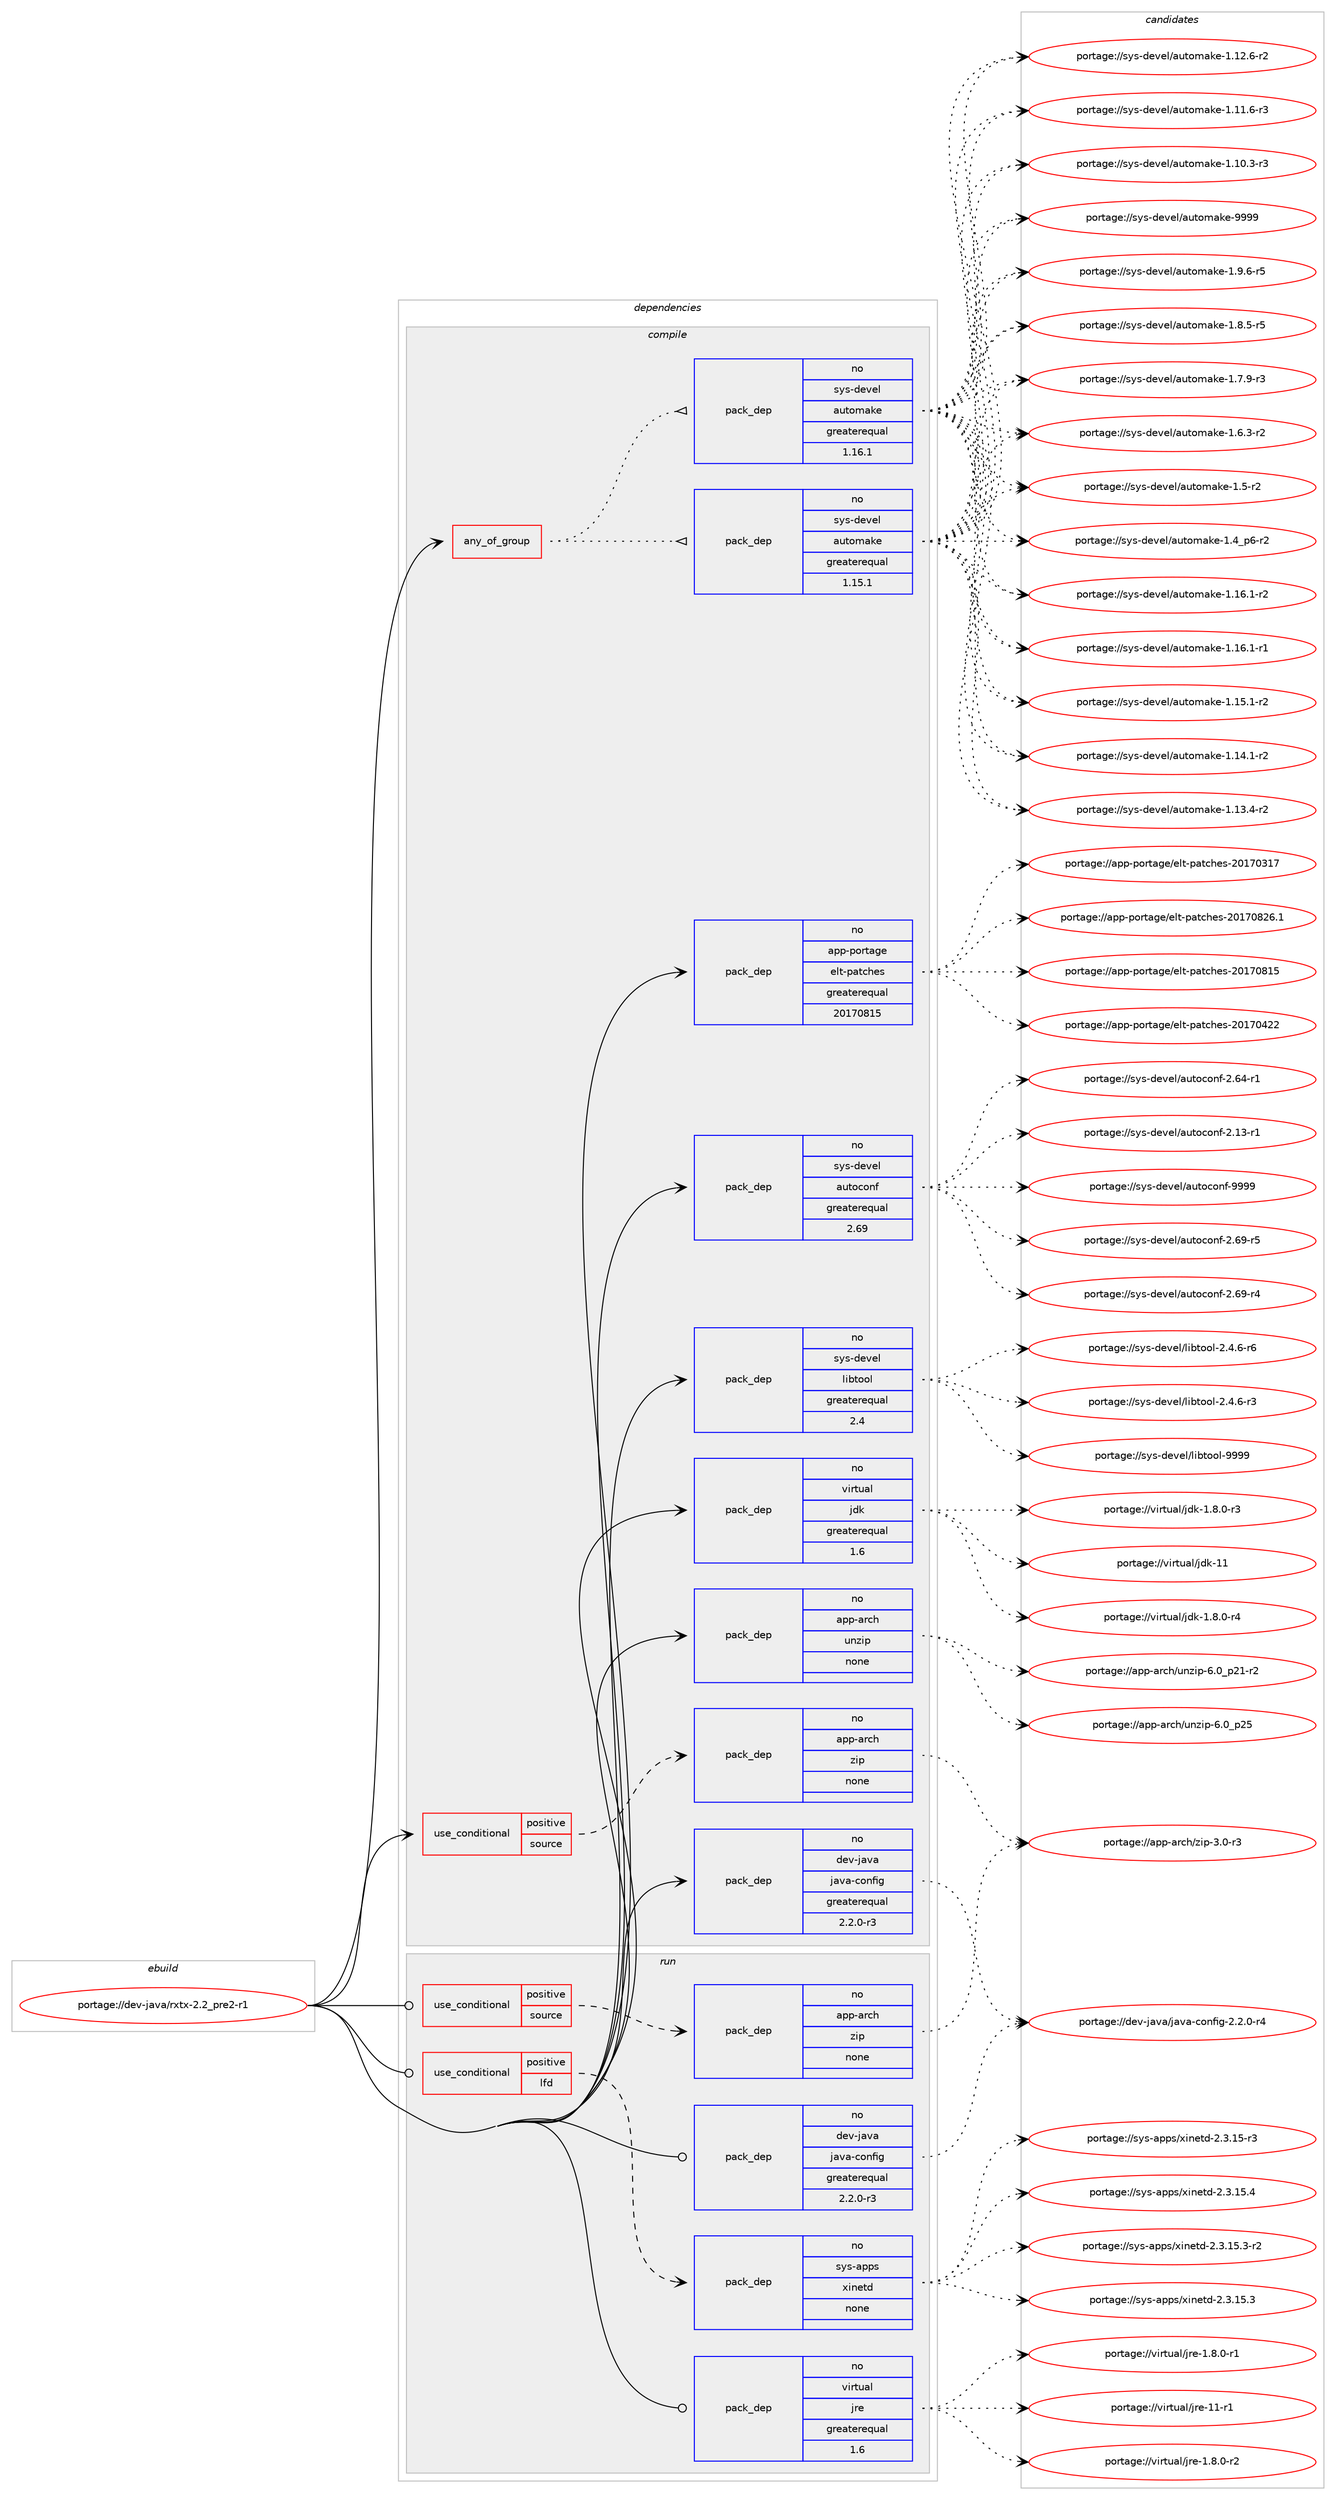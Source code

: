 digraph prolog {

# *************
# Graph options
# *************

newrank=true;
concentrate=true;
compound=true;
graph [rankdir=LR,fontname=Helvetica,fontsize=10,ranksep=1.5];#, ranksep=2.5, nodesep=0.2];
edge  [arrowhead=vee];
node  [fontname=Helvetica,fontsize=10];

# **********
# The ebuild
# **********

subgraph cluster_leftcol {
color=gray;
rank=same;
label=<<i>ebuild</i>>;
id [label="portage://dev-java/rxtx-2.2_pre2-r1", color=red, width=4, href="../dev-java/rxtx-2.2_pre2-r1.svg"];
}

# ****************
# The dependencies
# ****************

subgraph cluster_midcol {
color=gray;
label=<<i>dependencies</i>>;
subgraph cluster_compile {
fillcolor="#eeeeee";
style=filled;
label=<<i>compile</i>>;
subgraph any5360 {
dependency526444 [label=<<TABLE BORDER="0" CELLBORDER="1" CELLSPACING="0" CELLPADDING="4"><TR><TD CELLPADDING="10">any_of_group</TD></TR></TABLE>>, shape=none, color=red];subgraph pack391568 {
dependency526445 [label=<<TABLE BORDER="0" CELLBORDER="1" CELLSPACING="0" CELLPADDING="4" WIDTH="220"><TR><TD ROWSPAN="6" CELLPADDING="30">pack_dep</TD></TR><TR><TD WIDTH="110">no</TD></TR><TR><TD>sys-devel</TD></TR><TR><TD>automake</TD></TR><TR><TD>greaterequal</TD></TR><TR><TD>1.16.1</TD></TR></TABLE>>, shape=none, color=blue];
}
dependency526444:e -> dependency526445:w [weight=20,style="dotted",arrowhead="oinv"];
subgraph pack391569 {
dependency526446 [label=<<TABLE BORDER="0" CELLBORDER="1" CELLSPACING="0" CELLPADDING="4" WIDTH="220"><TR><TD ROWSPAN="6" CELLPADDING="30">pack_dep</TD></TR><TR><TD WIDTH="110">no</TD></TR><TR><TD>sys-devel</TD></TR><TR><TD>automake</TD></TR><TR><TD>greaterequal</TD></TR><TR><TD>1.15.1</TD></TR></TABLE>>, shape=none, color=blue];
}
dependency526444:e -> dependency526446:w [weight=20,style="dotted",arrowhead="oinv"];
}
id:e -> dependency526444:w [weight=20,style="solid",arrowhead="vee"];
subgraph cond129279 {
dependency526447 [label=<<TABLE BORDER="0" CELLBORDER="1" CELLSPACING="0" CELLPADDING="4"><TR><TD ROWSPAN="3" CELLPADDING="10">use_conditional</TD></TR><TR><TD>positive</TD></TR><TR><TD>source</TD></TR></TABLE>>, shape=none, color=red];
subgraph pack391570 {
dependency526448 [label=<<TABLE BORDER="0" CELLBORDER="1" CELLSPACING="0" CELLPADDING="4" WIDTH="220"><TR><TD ROWSPAN="6" CELLPADDING="30">pack_dep</TD></TR><TR><TD WIDTH="110">no</TD></TR><TR><TD>app-arch</TD></TR><TR><TD>zip</TD></TR><TR><TD>none</TD></TR><TR><TD></TD></TR></TABLE>>, shape=none, color=blue];
}
dependency526447:e -> dependency526448:w [weight=20,style="dashed",arrowhead="vee"];
}
id:e -> dependency526447:w [weight=20,style="solid",arrowhead="vee"];
subgraph pack391571 {
dependency526449 [label=<<TABLE BORDER="0" CELLBORDER="1" CELLSPACING="0" CELLPADDING="4" WIDTH="220"><TR><TD ROWSPAN="6" CELLPADDING="30">pack_dep</TD></TR><TR><TD WIDTH="110">no</TD></TR><TR><TD>app-arch</TD></TR><TR><TD>unzip</TD></TR><TR><TD>none</TD></TR><TR><TD></TD></TR></TABLE>>, shape=none, color=blue];
}
id:e -> dependency526449:w [weight=20,style="solid",arrowhead="vee"];
subgraph pack391572 {
dependency526450 [label=<<TABLE BORDER="0" CELLBORDER="1" CELLSPACING="0" CELLPADDING="4" WIDTH="220"><TR><TD ROWSPAN="6" CELLPADDING="30">pack_dep</TD></TR><TR><TD WIDTH="110">no</TD></TR><TR><TD>app-portage</TD></TR><TR><TD>elt-patches</TD></TR><TR><TD>greaterequal</TD></TR><TR><TD>20170815</TD></TR></TABLE>>, shape=none, color=blue];
}
id:e -> dependency526450:w [weight=20,style="solid",arrowhead="vee"];
subgraph pack391573 {
dependency526451 [label=<<TABLE BORDER="0" CELLBORDER="1" CELLSPACING="0" CELLPADDING="4" WIDTH="220"><TR><TD ROWSPAN="6" CELLPADDING="30">pack_dep</TD></TR><TR><TD WIDTH="110">no</TD></TR><TR><TD>dev-java</TD></TR><TR><TD>java-config</TD></TR><TR><TD>greaterequal</TD></TR><TR><TD>2.2.0-r3</TD></TR></TABLE>>, shape=none, color=blue];
}
id:e -> dependency526451:w [weight=20,style="solid",arrowhead="vee"];
subgraph pack391574 {
dependency526452 [label=<<TABLE BORDER="0" CELLBORDER="1" CELLSPACING="0" CELLPADDING="4" WIDTH="220"><TR><TD ROWSPAN="6" CELLPADDING="30">pack_dep</TD></TR><TR><TD WIDTH="110">no</TD></TR><TR><TD>sys-devel</TD></TR><TR><TD>autoconf</TD></TR><TR><TD>greaterequal</TD></TR><TR><TD>2.69</TD></TR></TABLE>>, shape=none, color=blue];
}
id:e -> dependency526452:w [weight=20,style="solid",arrowhead="vee"];
subgraph pack391575 {
dependency526453 [label=<<TABLE BORDER="0" CELLBORDER="1" CELLSPACING="0" CELLPADDING="4" WIDTH="220"><TR><TD ROWSPAN="6" CELLPADDING="30">pack_dep</TD></TR><TR><TD WIDTH="110">no</TD></TR><TR><TD>sys-devel</TD></TR><TR><TD>libtool</TD></TR><TR><TD>greaterequal</TD></TR><TR><TD>2.4</TD></TR></TABLE>>, shape=none, color=blue];
}
id:e -> dependency526453:w [weight=20,style="solid",arrowhead="vee"];
subgraph pack391576 {
dependency526454 [label=<<TABLE BORDER="0" CELLBORDER="1" CELLSPACING="0" CELLPADDING="4" WIDTH="220"><TR><TD ROWSPAN="6" CELLPADDING="30">pack_dep</TD></TR><TR><TD WIDTH="110">no</TD></TR><TR><TD>virtual</TD></TR><TR><TD>jdk</TD></TR><TR><TD>greaterequal</TD></TR><TR><TD>1.6</TD></TR></TABLE>>, shape=none, color=blue];
}
id:e -> dependency526454:w [weight=20,style="solid",arrowhead="vee"];
}
subgraph cluster_compileandrun {
fillcolor="#eeeeee";
style=filled;
label=<<i>compile and run</i>>;
}
subgraph cluster_run {
fillcolor="#eeeeee";
style=filled;
label=<<i>run</i>>;
subgraph cond129280 {
dependency526455 [label=<<TABLE BORDER="0" CELLBORDER="1" CELLSPACING="0" CELLPADDING="4"><TR><TD ROWSPAN="3" CELLPADDING="10">use_conditional</TD></TR><TR><TD>positive</TD></TR><TR><TD>lfd</TD></TR></TABLE>>, shape=none, color=red];
subgraph pack391577 {
dependency526456 [label=<<TABLE BORDER="0" CELLBORDER="1" CELLSPACING="0" CELLPADDING="4" WIDTH="220"><TR><TD ROWSPAN="6" CELLPADDING="30">pack_dep</TD></TR><TR><TD WIDTH="110">no</TD></TR><TR><TD>sys-apps</TD></TR><TR><TD>xinetd</TD></TR><TR><TD>none</TD></TR><TR><TD></TD></TR></TABLE>>, shape=none, color=blue];
}
dependency526455:e -> dependency526456:w [weight=20,style="dashed",arrowhead="vee"];
}
id:e -> dependency526455:w [weight=20,style="solid",arrowhead="odot"];
subgraph cond129281 {
dependency526457 [label=<<TABLE BORDER="0" CELLBORDER="1" CELLSPACING="0" CELLPADDING="4"><TR><TD ROWSPAN="3" CELLPADDING="10">use_conditional</TD></TR><TR><TD>positive</TD></TR><TR><TD>source</TD></TR></TABLE>>, shape=none, color=red];
subgraph pack391578 {
dependency526458 [label=<<TABLE BORDER="0" CELLBORDER="1" CELLSPACING="0" CELLPADDING="4" WIDTH="220"><TR><TD ROWSPAN="6" CELLPADDING="30">pack_dep</TD></TR><TR><TD WIDTH="110">no</TD></TR><TR><TD>app-arch</TD></TR><TR><TD>zip</TD></TR><TR><TD>none</TD></TR><TR><TD></TD></TR></TABLE>>, shape=none, color=blue];
}
dependency526457:e -> dependency526458:w [weight=20,style="dashed",arrowhead="vee"];
}
id:e -> dependency526457:w [weight=20,style="solid",arrowhead="odot"];
subgraph pack391579 {
dependency526459 [label=<<TABLE BORDER="0" CELLBORDER="1" CELLSPACING="0" CELLPADDING="4" WIDTH="220"><TR><TD ROWSPAN="6" CELLPADDING="30">pack_dep</TD></TR><TR><TD WIDTH="110">no</TD></TR><TR><TD>dev-java</TD></TR><TR><TD>java-config</TD></TR><TR><TD>greaterequal</TD></TR><TR><TD>2.2.0-r3</TD></TR></TABLE>>, shape=none, color=blue];
}
id:e -> dependency526459:w [weight=20,style="solid",arrowhead="odot"];
subgraph pack391580 {
dependency526460 [label=<<TABLE BORDER="0" CELLBORDER="1" CELLSPACING="0" CELLPADDING="4" WIDTH="220"><TR><TD ROWSPAN="6" CELLPADDING="30">pack_dep</TD></TR><TR><TD WIDTH="110">no</TD></TR><TR><TD>virtual</TD></TR><TR><TD>jre</TD></TR><TR><TD>greaterequal</TD></TR><TR><TD>1.6</TD></TR></TABLE>>, shape=none, color=blue];
}
id:e -> dependency526460:w [weight=20,style="solid",arrowhead="odot"];
}
}

# **************
# The candidates
# **************

subgraph cluster_choices {
rank=same;
color=gray;
label=<<i>candidates</i>>;

subgraph choice391568 {
color=black;
nodesep=1;
choice115121115451001011181011084797117116111109971071014557575757 [label="portage://sys-devel/automake-9999", color=red, width=4,href="../sys-devel/automake-9999.svg"];
choice115121115451001011181011084797117116111109971071014549465746544511453 [label="portage://sys-devel/automake-1.9.6-r5", color=red, width=4,href="../sys-devel/automake-1.9.6-r5.svg"];
choice115121115451001011181011084797117116111109971071014549465646534511453 [label="portage://sys-devel/automake-1.8.5-r5", color=red, width=4,href="../sys-devel/automake-1.8.5-r5.svg"];
choice115121115451001011181011084797117116111109971071014549465546574511451 [label="portage://sys-devel/automake-1.7.9-r3", color=red, width=4,href="../sys-devel/automake-1.7.9-r3.svg"];
choice115121115451001011181011084797117116111109971071014549465446514511450 [label="portage://sys-devel/automake-1.6.3-r2", color=red, width=4,href="../sys-devel/automake-1.6.3-r2.svg"];
choice11512111545100101118101108479711711611110997107101454946534511450 [label="portage://sys-devel/automake-1.5-r2", color=red, width=4,href="../sys-devel/automake-1.5-r2.svg"];
choice115121115451001011181011084797117116111109971071014549465295112544511450 [label="portage://sys-devel/automake-1.4_p6-r2", color=red, width=4,href="../sys-devel/automake-1.4_p6-r2.svg"];
choice11512111545100101118101108479711711611110997107101454946495446494511450 [label="portage://sys-devel/automake-1.16.1-r2", color=red, width=4,href="../sys-devel/automake-1.16.1-r2.svg"];
choice11512111545100101118101108479711711611110997107101454946495446494511449 [label="portage://sys-devel/automake-1.16.1-r1", color=red, width=4,href="../sys-devel/automake-1.16.1-r1.svg"];
choice11512111545100101118101108479711711611110997107101454946495346494511450 [label="portage://sys-devel/automake-1.15.1-r2", color=red, width=4,href="../sys-devel/automake-1.15.1-r2.svg"];
choice11512111545100101118101108479711711611110997107101454946495246494511450 [label="portage://sys-devel/automake-1.14.1-r2", color=red, width=4,href="../sys-devel/automake-1.14.1-r2.svg"];
choice11512111545100101118101108479711711611110997107101454946495146524511450 [label="portage://sys-devel/automake-1.13.4-r2", color=red, width=4,href="../sys-devel/automake-1.13.4-r2.svg"];
choice11512111545100101118101108479711711611110997107101454946495046544511450 [label="portage://sys-devel/automake-1.12.6-r2", color=red, width=4,href="../sys-devel/automake-1.12.6-r2.svg"];
choice11512111545100101118101108479711711611110997107101454946494946544511451 [label="portage://sys-devel/automake-1.11.6-r3", color=red, width=4,href="../sys-devel/automake-1.11.6-r3.svg"];
choice11512111545100101118101108479711711611110997107101454946494846514511451 [label="portage://sys-devel/automake-1.10.3-r3", color=red, width=4,href="../sys-devel/automake-1.10.3-r3.svg"];
dependency526445:e -> choice115121115451001011181011084797117116111109971071014557575757:w [style=dotted,weight="100"];
dependency526445:e -> choice115121115451001011181011084797117116111109971071014549465746544511453:w [style=dotted,weight="100"];
dependency526445:e -> choice115121115451001011181011084797117116111109971071014549465646534511453:w [style=dotted,weight="100"];
dependency526445:e -> choice115121115451001011181011084797117116111109971071014549465546574511451:w [style=dotted,weight="100"];
dependency526445:e -> choice115121115451001011181011084797117116111109971071014549465446514511450:w [style=dotted,weight="100"];
dependency526445:e -> choice11512111545100101118101108479711711611110997107101454946534511450:w [style=dotted,weight="100"];
dependency526445:e -> choice115121115451001011181011084797117116111109971071014549465295112544511450:w [style=dotted,weight="100"];
dependency526445:e -> choice11512111545100101118101108479711711611110997107101454946495446494511450:w [style=dotted,weight="100"];
dependency526445:e -> choice11512111545100101118101108479711711611110997107101454946495446494511449:w [style=dotted,weight="100"];
dependency526445:e -> choice11512111545100101118101108479711711611110997107101454946495346494511450:w [style=dotted,weight="100"];
dependency526445:e -> choice11512111545100101118101108479711711611110997107101454946495246494511450:w [style=dotted,weight="100"];
dependency526445:e -> choice11512111545100101118101108479711711611110997107101454946495146524511450:w [style=dotted,weight="100"];
dependency526445:e -> choice11512111545100101118101108479711711611110997107101454946495046544511450:w [style=dotted,weight="100"];
dependency526445:e -> choice11512111545100101118101108479711711611110997107101454946494946544511451:w [style=dotted,weight="100"];
dependency526445:e -> choice11512111545100101118101108479711711611110997107101454946494846514511451:w [style=dotted,weight="100"];
}
subgraph choice391569 {
color=black;
nodesep=1;
choice115121115451001011181011084797117116111109971071014557575757 [label="portage://sys-devel/automake-9999", color=red, width=4,href="../sys-devel/automake-9999.svg"];
choice115121115451001011181011084797117116111109971071014549465746544511453 [label="portage://sys-devel/automake-1.9.6-r5", color=red, width=4,href="../sys-devel/automake-1.9.6-r5.svg"];
choice115121115451001011181011084797117116111109971071014549465646534511453 [label="portage://sys-devel/automake-1.8.5-r5", color=red, width=4,href="../sys-devel/automake-1.8.5-r5.svg"];
choice115121115451001011181011084797117116111109971071014549465546574511451 [label="portage://sys-devel/automake-1.7.9-r3", color=red, width=4,href="../sys-devel/automake-1.7.9-r3.svg"];
choice115121115451001011181011084797117116111109971071014549465446514511450 [label="portage://sys-devel/automake-1.6.3-r2", color=red, width=4,href="../sys-devel/automake-1.6.3-r2.svg"];
choice11512111545100101118101108479711711611110997107101454946534511450 [label="portage://sys-devel/automake-1.5-r2", color=red, width=4,href="../sys-devel/automake-1.5-r2.svg"];
choice115121115451001011181011084797117116111109971071014549465295112544511450 [label="portage://sys-devel/automake-1.4_p6-r2", color=red, width=4,href="../sys-devel/automake-1.4_p6-r2.svg"];
choice11512111545100101118101108479711711611110997107101454946495446494511450 [label="portage://sys-devel/automake-1.16.1-r2", color=red, width=4,href="../sys-devel/automake-1.16.1-r2.svg"];
choice11512111545100101118101108479711711611110997107101454946495446494511449 [label="portage://sys-devel/automake-1.16.1-r1", color=red, width=4,href="../sys-devel/automake-1.16.1-r1.svg"];
choice11512111545100101118101108479711711611110997107101454946495346494511450 [label="portage://sys-devel/automake-1.15.1-r2", color=red, width=4,href="../sys-devel/automake-1.15.1-r2.svg"];
choice11512111545100101118101108479711711611110997107101454946495246494511450 [label="portage://sys-devel/automake-1.14.1-r2", color=red, width=4,href="../sys-devel/automake-1.14.1-r2.svg"];
choice11512111545100101118101108479711711611110997107101454946495146524511450 [label="portage://sys-devel/automake-1.13.4-r2", color=red, width=4,href="../sys-devel/automake-1.13.4-r2.svg"];
choice11512111545100101118101108479711711611110997107101454946495046544511450 [label="portage://sys-devel/automake-1.12.6-r2", color=red, width=4,href="../sys-devel/automake-1.12.6-r2.svg"];
choice11512111545100101118101108479711711611110997107101454946494946544511451 [label="portage://sys-devel/automake-1.11.6-r3", color=red, width=4,href="../sys-devel/automake-1.11.6-r3.svg"];
choice11512111545100101118101108479711711611110997107101454946494846514511451 [label="portage://sys-devel/automake-1.10.3-r3", color=red, width=4,href="../sys-devel/automake-1.10.3-r3.svg"];
dependency526446:e -> choice115121115451001011181011084797117116111109971071014557575757:w [style=dotted,weight="100"];
dependency526446:e -> choice115121115451001011181011084797117116111109971071014549465746544511453:w [style=dotted,weight="100"];
dependency526446:e -> choice115121115451001011181011084797117116111109971071014549465646534511453:w [style=dotted,weight="100"];
dependency526446:e -> choice115121115451001011181011084797117116111109971071014549465546574511451:w [style=dotted,weight="100"];
dependency526446:e -> choice115121115451001011181011084797117116111109971071014549465446514511450:w [style=dotted,weight="100"];
dependency526446:e -> choice11512111545100101118101108479711711611110997107101454946534511450:w [style=dotted,weight="100"];
dependency526446:e -> choice115121115451001011181011084797117116111109971071014549465295112544511450:w [style=dotted,weight="100"];
dependency526446:e -> choice11512111545100101118101108479711711611110997107101454946495446494511450:w [style=dotted,weight="100"];
dependency526446:e -> choice11512111545100101118101108479711711611110997107101454946495446494511449:w [style=dotted,weight="100"];
dependency526446:e -> choice11512111545100101118101108479711711611110997107101454946495346494511450:w [style=dotted,weight="100"];
dependency526446:e -> choice11512111545100101118101108479711711611110997107101454946495246494511450:w [style=dotted,weight="100"];
dependency526446:e -> choice11512111545100101118101108479711711611110997107101454946495146524511450:w [style=dotted,weight="100"];
dependency526446:e -> choice11512111545100101118101108479711711611110997107101454946495046544511450:w [style=dotted,weight="100"];
dependency526446:e -> choice11512111545100101118101108479711711611110997107101454946494946544511451:w [style=dotted,weight="100"];
dependency526446:e -> choice11512111545100101118101108479711711611110997107101454946494846514511451:w [style=dotted,weight="100"];
}
subgraph choice391570 {
color=black;
nodesep=1;
choice9711211245971149910447122105112455146484511451 [label="portage://app-arch/zip-3.0-r3", color=red, width=4,href="../app-arch/zip-3.0-r3.svg"];
dependency526448:e -> choice9711211245971149910447122105112455146484511451:w [style=dotted,weight="100"];
}
subgraph choice391571 {
color=black;
nodesep=1;
choice971121124597114991044711711012210511245544648951125053 [label="portage://app-arch/unzip-6.0_p25", color=red, width=4,href="../app-arch/unzip-6.0_p25.svg"];
choice9711211245971149910447117110122105112455446489511250494511450 [label="portage://app-arch/unzip-6.0_p21-r2", color=red, width=4,href="../app-arch/unzip-6.0_p21-r2.svg"];
dependency526449:e -> choice971121124597114991044711711012210511245544648951125053:w [style=dotted,weight="100"];
dependency526449:e -> choice9711211245971149910447117110122105112455446489511250494511450:w [style=dotted,weight="100"];
}
subgraph choice391572 {
color=black;
nodesep=1;
choice971121124511211111411697103101471011081164511297116991041011154550484955485650544649 [label="portage://app-portage/elt-patches-20170826.1", color=red, width=4,href="../app-portage/elt-patches-20170826.1.svg"];
choice97112112451121111141169710310147101108116451129711699104101115455048495548564953 [label="portage://app-portage/elt-patches-20170815", color=red, width=4,href="../app-portage/elt-patches-20170815.svg"];
choice97112112451121111141169710310147101108116451129711699104101115455048495548525050 [label="portage://app-portage/elt-patches-20170422", color=red, width=4,href="../app-portage/elt-patches-20170422.svg"];
choice97112112451121111141169710310147101108116451129711699104101115455048495548514955 [label="portage://app-portage/elt-patches-20170317", color=red, width=4,href="../app-portage/elt-patches-20170317.svg"];
dependency526450:e -> choice971121124511211111411697103101471011081164511297116991041011154550484955485650544649:w [style=dotted,weight="100"];
dependency526450:e -> choice97112112451121111141169710310147101108116451129711699104101115455048495548564953:w [style=dotted,weight="100"];
dependency526450:e -> choice97112112451121111141169710310147101108116451129711699104101115455048495548525050:w [style=dotted,weight="100"];
dependency526450:e -> choice97112112451121111141169710310147101108116451129711699104101115455048495548514955:w [style=dotted,weight="100"];
}
subgraph choice391573 {
color=black;
nodesep=1;
choice10010111845106971189747106971189745991111101021051034550465046484511452 [label="portage://dev-java/java-config-2.2.0-r4", color=red, width=4,href="../dev-java/java-config-2.2.0-r4.svg"];
dependency526451:e -> choice10010111845106971189747106971189745991111101021051034550465046484511452:w [style=dotted,weight="100"];
}
subgraph choice391574 {
color=black;
nodesep=1;
choice115121115451001011181011084797117116111991111101024557575757 [label="portage://sys-devel/autoconf-9999", color=red, width=4,href="../sys-devel/autoconf-9999.svg"];
choice1151211154510010111810110847971171161119911111010245504654574511453 [label="portage://sys-devel/autoconf-2.69-r5", color=red, width=4,href="../sys-devel/autoconf-2.69-r5.svg"];
choice1151211154510010111810110847971171161119911111010245504654574511452 [label="portage://sys-devel/autoconf-2.69-r4", color=red, width=4,href="../sys-devel/autoconf-2.69-r4.svg"];
choice1151211154510010111810110847971171161119911111010245504654524511449 [label="portage://sys-devel/autoconf-2.64-r1", color=red, width=4,href="../sys-devel/autoconf-2.64-r1.svg"];
choice1151211154510010111810110847971171161119911111010245504649514511449 [label="portage://sys-devel/autoconf-2.13-r1", color=red, width=4,href="../sys-devel/autoconf-2.13-r1.svg"];
dependency526452:e -> choice115121115451001011181011084797117116111991111101024557575757:w [style=dotted,weight="100"];
dependency526452:e -> choice1151211154510010111810110847971171161119911111010245504654574511453:w [style=dotted,weight="100"];
dependency526452:e -> choice1151211154510010111810110847971171161119911111010245504654574511452:w [style=dotted,weight="100"];
dependency526452:e -> choice1151211154510010111810110847971171161119911111010245504654524511449:w [style=dotted,weight="100"];
dependency526452:e -> choice1151211154510010111810110847971171161119911111010245504649514511449:w [style=dotted,weight="100"];
}
subgraph choice391575 {
color=black;
nodesep=1;
choice1151211154510010111810110847108105981161111111084557575757 [label="portage://sys-devel/libtool-9999", color=red, width=4,href="../sys-devel/libtool-9999.svg"];
choice1151211154510010111810110847108105981161111111084550465246544511454 [label="portage://sys-devel/libtool-2.4.6-r6", color=red, width=4,href="../sys-devel/libtool-2.4.6-r6.svg"];
choice1151211154510010111810110847108105981161111111084550465246544511451 [label="portage://sys-devel/libtool-2.4.6-r3", color=red, width=4,href="../sys-devel/libtool-2.4.6-r3.svg"];
dependency526453:e -> choice1151211154510010111810110847108105981161111111084557575757:w [style=dotted,weight="100"];
dependency526453:e -> choice1151211154510010111810110847108105981161111111084550465246544511454:w [style=dotted,weight="100"];
dependency526453:e -> choice1151211154510010111810110847108105981161111111084550465246544511451:w [style=dotted,weight="100"];
}
subgraph choice391576 {
color=black;
nodesep=1;
choice1181051141161179710847106100107454949 [label="portage://virtual/jdk-11", color=red, width=4,href="../virtual/jdk-11.svg"];
choice11810511411611797108471061001074549465646484511452 [label="portage://virtual/jdk-1.8.0-r4", color=red, width=4,href="../virtual/jdk-1.8.0-r4.svg"];
choice11810511411611797108471061001074549465646484511451 [label="portage://virtual/jdk-1.8.0-r3", color=red, width=4,href="../virtual/jdk-1.8.0-r3.svg"];
dependency526454:e -> choice1181051141161179710847106100107454949:w [style=dotted,weight="100"];
dependency526454:e -> choice11810511411611797108471061001074549465646484511452:w [style=dotted,weight="100"];
dependency526454:e -> choice11810511411611797108471061001074549465646484511451:w [style=dotted,weight="100"];
}
subgraph choice391577 {
color=black;
nodesep=1;
choice115121115459711211211547120105110101116100455046514649534652 [label="portage://sys-apps/xinetd-2.3.15.4", color=red, width=4,href="../sys-apps/xinetd-2.3.15.4.svg"];
choice1151211154597112112115471201051101011161004550465146495346514511450 [label="portage://sys-apps/xinetd-2.3.15.3-r2", color=red, width=4,href="../sys-apps/xinetd-2.3.15.3-r2.svg"];
choice115121115459711211211547120105110101116100455046514649534651 [label="portage://sys-apps/xinetd-2.3.15.3", color=red, width=4,href="../sys-apps/xinetd-2.3.15.3.svg"];
choice115121115459711211211547120105110101116100455046514649534511451 [label="portage://sys-apps/xinetd-2.3.15-r3", color=red, width=4,href="../sys-apps/xinetd-2.3.15-r3.svg"];
dependency526456:e -> choice115121115459711211211547120105110101116100455046514649534652:w [style=dotted,weight="100"];
dependency526456:e -> choice1151211154597112112115471201051101011161004550465146495346514511450:w [style=dotted,weight="100"];
dependency526456:e -> choice115121115459711211211547120105110101116100455046514649534651:w [style=dotted,weight="100"];
dependency526456:e -> choice115121115459711211211547120105110101116100455046514649534511451:w [style=dotted,weight="100"];
}
subgraph choice391578 {
color=black;
nodesep=1;
choice9711211245971149910447122105112455146484511451 [label="portage://app-arch/zip-3.0-r3", color=red, width=4,href="../app-arch/zip-3.0-r3.svg"];
dependency526458:e -> choice9711211245971149910447122105112455146484511451:w [style=dotted,weight="100"];
}
subgraph choice391579 {
color=black;
nodesep=1;
choice10010111845106971189747106971189745991111101021051034550465046484511452 [label="portage://dev-java/java-config-2.2.0-r4", color=red, width=4,href="../dev-java/java-config-2.2.0-r4.svg"];
dependency526459:e -> choice10010111845106971189747106971189745991111101021051034550465046484511452:w [style=dotted,weight="100"];
}
subgraph choice391580 {
color=black;
nodesep=1;
choice11810511411611797108471061141014549494511449 [label="portage://virtual/jre-11-r1", color=red, width=4,href="../virtual/jre-11-r1.svg"];
choice11810511411611797108471061141014549465646484511450 [label="portage://virtual/jre-1.8.0-r2", color=red, width=4,href="../virtual/jre-1.8.0-r2.svg"];
choice11810511411611797108471061141014549465646484511449 [label="portage://virtual/jre-1.8.0-r1", color=red, width=4,href="../virtual/jre-1.8.0-r1.svg"];
dependency526460:e -> choice11810511411611797108471061141014549494511449:w [style=dotted,weight="100"];
dependency526460:e -> choice11810511411611797108471061141014549465646484511450:w [style=dotted,weight="100"];
dependency526460:e -> choice11810511411611797108471061141014549465646484511449:w [style=dotted,weight="100"];
}
}

}
